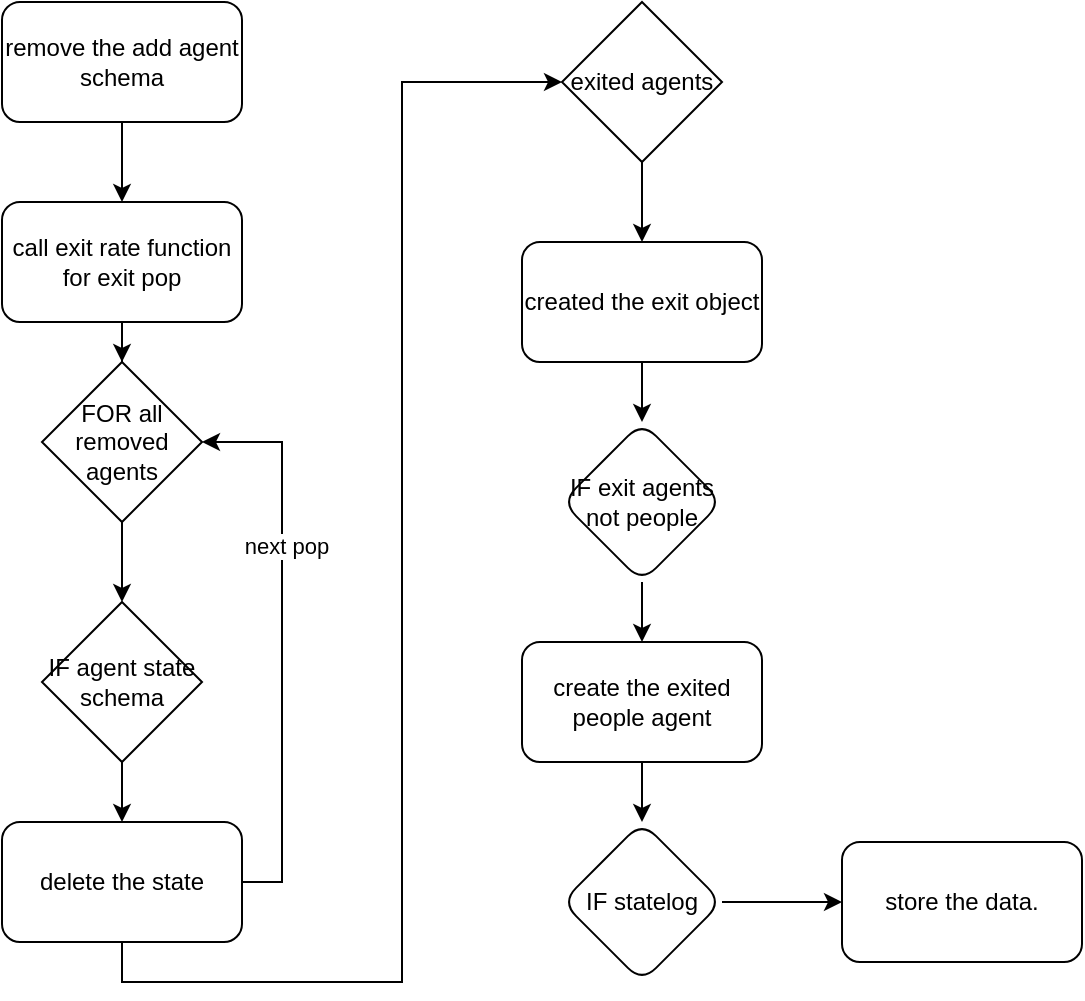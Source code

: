 <mxfile version="17.4.6" type="github">
  <diagram id="WobqLvRT_inrWKX9_zax" name="Page-1">
    <mxGraphModel dx="1038" dy="579" grid="1" gridSize="10" guides="1" tooltips="1" connect="1" arrows="1" fold="1" page="1" pageScale="1" pageWidth="850" pageHeight="1100" math="0" shadow="0">
      <root>
        <mxCell id="0" />
        <mxCell id="1" parent="0" />
        <mxCell id="cu4sW2lyRI6m9PXJMj3--3" value="" style="edgeStyle=orthogonalEdgeStyle;rounded=0;orthogonalLoop=1;jettySize=auto;html=1;" edge="1" parent="1" source="cu4sW2lyRI6m9PXJMj3--1" target="cu4sW2lyRI6m9PXJMj3--2">
          <mxGeometry relative="1" as="geometry" />
        </mxCell>
        <mxCell id="cu4sW2lyRI6m9PXJMj3--1" value="remove the add agent schema" style="rounded=1;whiteSpace=wrap;html=1;" vertex="1" parent="1">
          <mxGeometry x="80" y="40" width="120" height="60" as="geometry" />
        </mxCell>
        <mxCell id="cu4sW2lyRI6m9PXJMj3--5" value="" style="edgeStyle=orthogonalEdgeStyle;rounded=0;orthogonalLoop=1;jettySize=auto;html=1;" edge="1" parent="1" source="cu4sW2lyRI6m9PXJMj3--2" target="cu4sW2lyRI6m9PXJMj3--4">
          <mxGeometry relative="1" as="geometry" />
        </mxCell>
        <mxCell id="cu4sW2lyRI6m9PXJMj3--2" value="call exit rate function for exit pop" style="whiteSpace=wrap;html=1;rounded=1;" vertex="1" parent="1">
          <mxGeometry x="80" y="140" width="120" height="60" as="geometry" />
        </mxCell>
        <mxCell id="cu4sW2lyRI6m9PXJMj3--7" value="" style="edgeStyle=orthogonalEdgeStyle;rounded=0;orthogonalLoop=1;jettySize=auto;html=1;" edge="1" parent="1" source="cu4sW2lyRI6m9PXJMj3--4" target="cu4sW2lyRI6m9PXJMj3--6">
          <mxGeometry relative="1" as="geometry" />
        </mxCell>
        <mxCell id="cu4sW2lyRI6m9PXJMj3--4" value="FOR all removed agents" style="rhombus;whiteSpace=wrap;html=1;" vertex="1" parent="1">
          <mxGeometry x="100" y="220" width="80" height="80" as="geometry" />
        </mxCell>
        <mxCell id="cu4sW2lyRI6m9PXJMj3--11" value="" style="edgeStyle=orthogonalEdgeStyle;rounded=0;orthogonalLoop=1;jettySize=auto;html=1;" edge="1" parent="1" source="cu4sW2lyRI6m9PXJMj3--6" target="cu4sW2lyRI6m9PXJMj3--10">
          <mxGeometry relative="1" as="geometry" />
        </mxCell>
        <mxCell id="cu4sW2lyRI6m9PXJMj3--6" value="IF agent state schema" style="rhombus;whiteSpace=wrap;html=1;" vertex="1" parent="1">
          <mxGeometry x="100" y="340" width="80" height="80" as="geometry" />
        </mxCell>
        <mxCell id="cu4sW2lyRI6m9PXJMj3--13" style="edgeStyle=orthogonalEdgeStyle;rounded=0;orthogonalLoop=1;jettySize=auto;html=1;entryX=1;entryY=0.5;entryDx=0;entryDy=0;" edge="1" parent="1" source="cu4sW2lyRI6m9PXJMj3--10" target="cu4sW2lyRI6m9PXJMj3--4">
          <mxGeometry relative="1" as="geometry">
            <Array as="points">
              <mxPoint x="220" y="480" />
              <mxPoint x="220" y="260" />
            </Array>
          </mxGeometry>
        </mxCell>
        <mxCell id="cu4sW2lyRI6m9PXJMj3--14" value="next pop" style="edgeLabel;html=1;align=center;verticalAlign=middle;resizable=0;points=[];" vertex="1" connectable="0" parent="cu4sW2lyRI6m9PXJMj3--13">
          <mxGeometry x="0.347" y="-2" relative="1" as="geometry">
            <mxPoint as="offset" />
          </mxGeometry>
        </mxCell>
        <mxCell id="cu4sW2lyRI6m9PXJMj3--16" style="edgeStyle=orthogonalEdgeStyle;rounded=0;orthogonalLoop=1;jettySize=auto;html=1;entryX=0;entryY=0.5;entryDx=0;entryDy=0;exitX=0.5;exitY=1;exitDx=0;exitDy=0;" edge="1" parent="1" source="cu4sW2lyRI6m9PXJMj3--10" target="cu4sW2lyRI6m9PXJMj3--15">
          <mxGeometry relative="1" as="geometry" />
        </mxCell>
        <mxCell id="cu4sW2lyRI6m9PXJMj3--10" value="delete the state" style="rounded=1;whiteSpace=wrap;html=1;" vertex="1" parent="1">
          <mxGeometry x="80" y="450" width="120" height="60" as="geometry" />
        </mxCell>
        <mxCell id="cu4sW2lyRI6m9PXJMj3--18" value="" style="edgeStyle=orthogonalEdgeStyle;rounded=0;orthogonalLoop=1;jettySize=auto;html=1;" edge="1" parent="1" source="cu4sW2lyRI6m9PXJMj3--15" target="cu4sW2lyRI6m9PXJMj3--17">
          <mxGeometry relative="1" as="geometry" />
        </mxCell>
        <mxCell id="cu4sW2lyRI6m9PXJMj3--15" value="exited agents" style="rhombus;whiteSpace=wrap;html=1;" vertex="1" parent="1">
          <mxGeometry x="360" y="40" width="80" height="80" as="geometry" />
        </mxCell>
        <mxCell id="cu4sW2lyRI6m9PXJMj3--24" value="" style="edgeStyle=orthogonalEdgeStyle;rounded=0;orthogonalLoop=1;jettySize=auto;html=1;" edge="1" parent="1" source="cu4sW2lyRI6m9PXJMj3--17" target="cu4sW2lyRI6m9PXJMj3--23">
          <mxGeometry relative="1" as="geometry" />
        </mxCell>
        <mxCell id="cu4sW2lyRI6m9PXJMj3--17" value="created the exit object" style="rounded=1;whiteSpace=wrap;html=1;" vertex="1" parent="1">
          <mxGeometry x="340" y="160" width="120" height="60" as="geometry" />
        </mxCell>
        <mxCell id="cu4sW2lyRI6m9PXJMj3--28" value="" style="edgeStyle=orthogonalEdgeStyle;rounded=0;orthogonalLoop=1;jettySize=auto;html=1;" edge="1" parent="1" source="cu4sW2lyRI6m9PXJMj3--19" target="cu4sW2lyRI6m9PXJMj3--27">
          <mxGeometry relative="1" as="geometry" />
        </mxCell>
        <mxCell id="cu4sW2lyRI6m9PXJMj3--19" value="create the exited people agent" style="whiteSpace=wrap;html=1;rounded=1;" vertex="1" parent="1">
          <mxGeometry x="340" y="360" width="120" height="60" as="geometry" />
        </mxCell>
        <mxCell id="cu4sW2lyRI6m9PXJMj3--26" value="" style="edgeStyle=orthogonalEdgeStyle;rounded=0;orthogonalLoop=1;jettySize=auto;html=1;" edge="1" parent="1" source="cu4sW2lyRI6m9PXJMj3--23" target="cu4sW2lyRI6m9PXJMj3--19">
          <mxGeometry relative="1" as="geometry" />
        </mxCell>
        <mxCell id="cu4sW2lyRI6m9PXJMj3--23" value="IF exit agents not people" style="rhombus;whiteSpace=wrap;html=1;rounded=1;" vertex="1" parent="1">
          <mxGeometry x="360" y="250" width="80" height="80" as="geometry" />
        </mxCell>
        <mxCell id="cu4sW2lyRI6m9PXJMj3--30" value="" style="edgeStyle=orthogonalEdgeStyle;rounded=0;orthogonalLoop=1;jettySize=auto;html=1;" edge="1" parent="1" source="cu4sW2lyRI6m9PXJMj3--27" target="cu4sW2lyRI6m9PXJMj3--29">
          <mxGeometry relative="1" as="geometry" />
        </mxCell>
        <mxCell id="cu4sW2lyRI6m9PXJMj3--27" value="IF statelog" style="rhombus;whiteSpace=wrap;html=1;rounded=1;" vertex="1" parent="1">
          <mxGeometry x="360" y="450" width="80" height="80" as="geometry" />
        </mxCell>
        <mxCell id="cu4sW2lyRI6m9PXJMj3--29" value="store the data." style="whiteSpace=wrap;html=1;rounded=1;" vertex="1" parent="1">
          <mxGeometry x="500" y="460" width="120" height="60" as="geometry" />
        </mxCell>
      </root>
    </mxGraphModel>
  </diagram>
</mxfile>
